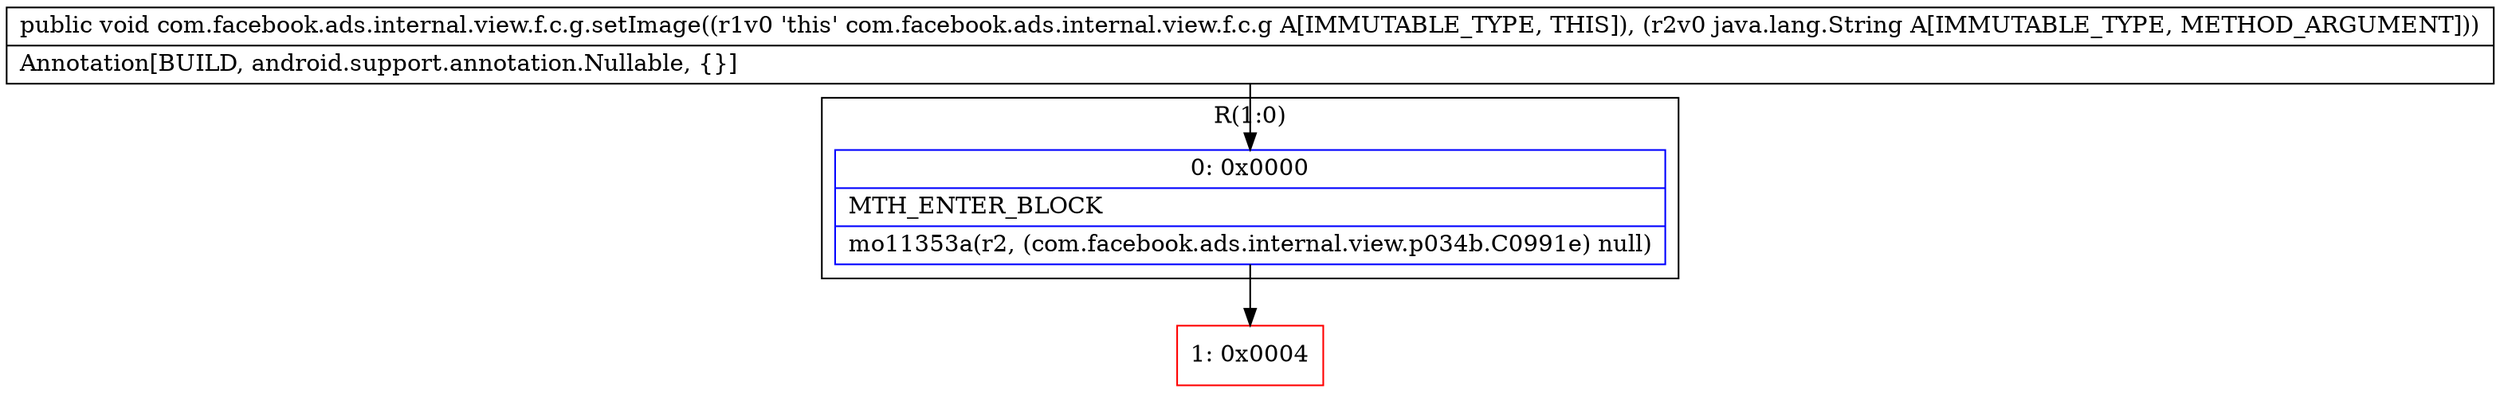 digraph "CFG forcom.facebook.ads.internal.view.f.c.g.setImage(Ljava\/lang\/String;)V" {
subgraph cluster_Region_1585462496 {
label = "R(1:0)";
node [shape=record,color=blue];
Node_0 [shape=record,label="{0\:\ 0x0000|MTH_ENTER_BLOCK\l|mo11353a(r2, (com.facebook.ads.internal.view.p034b.C0991e) null)\l}"];
}
Node_1 [shape=record,color=red,label="{1\:\ 0x0004}"];
MethodNode[shape=record,label="{public void com.facebook.ads.internal.view.f.c.g.setImage((r1v0 'this' com.facebook.ads.internal.view.f.c.g A[IMMUTABLE_TYPE, THIS]), (r2v0 java.lang.String A[IMMUTABLE_TYPE, METHOD_ARGUMENT]))  | Annotation[BUILD, android.support.annotation.Nullable, \{\}]\l}"];
MethodNode -> Node_0;
Node_0 -> Node_1;
}

